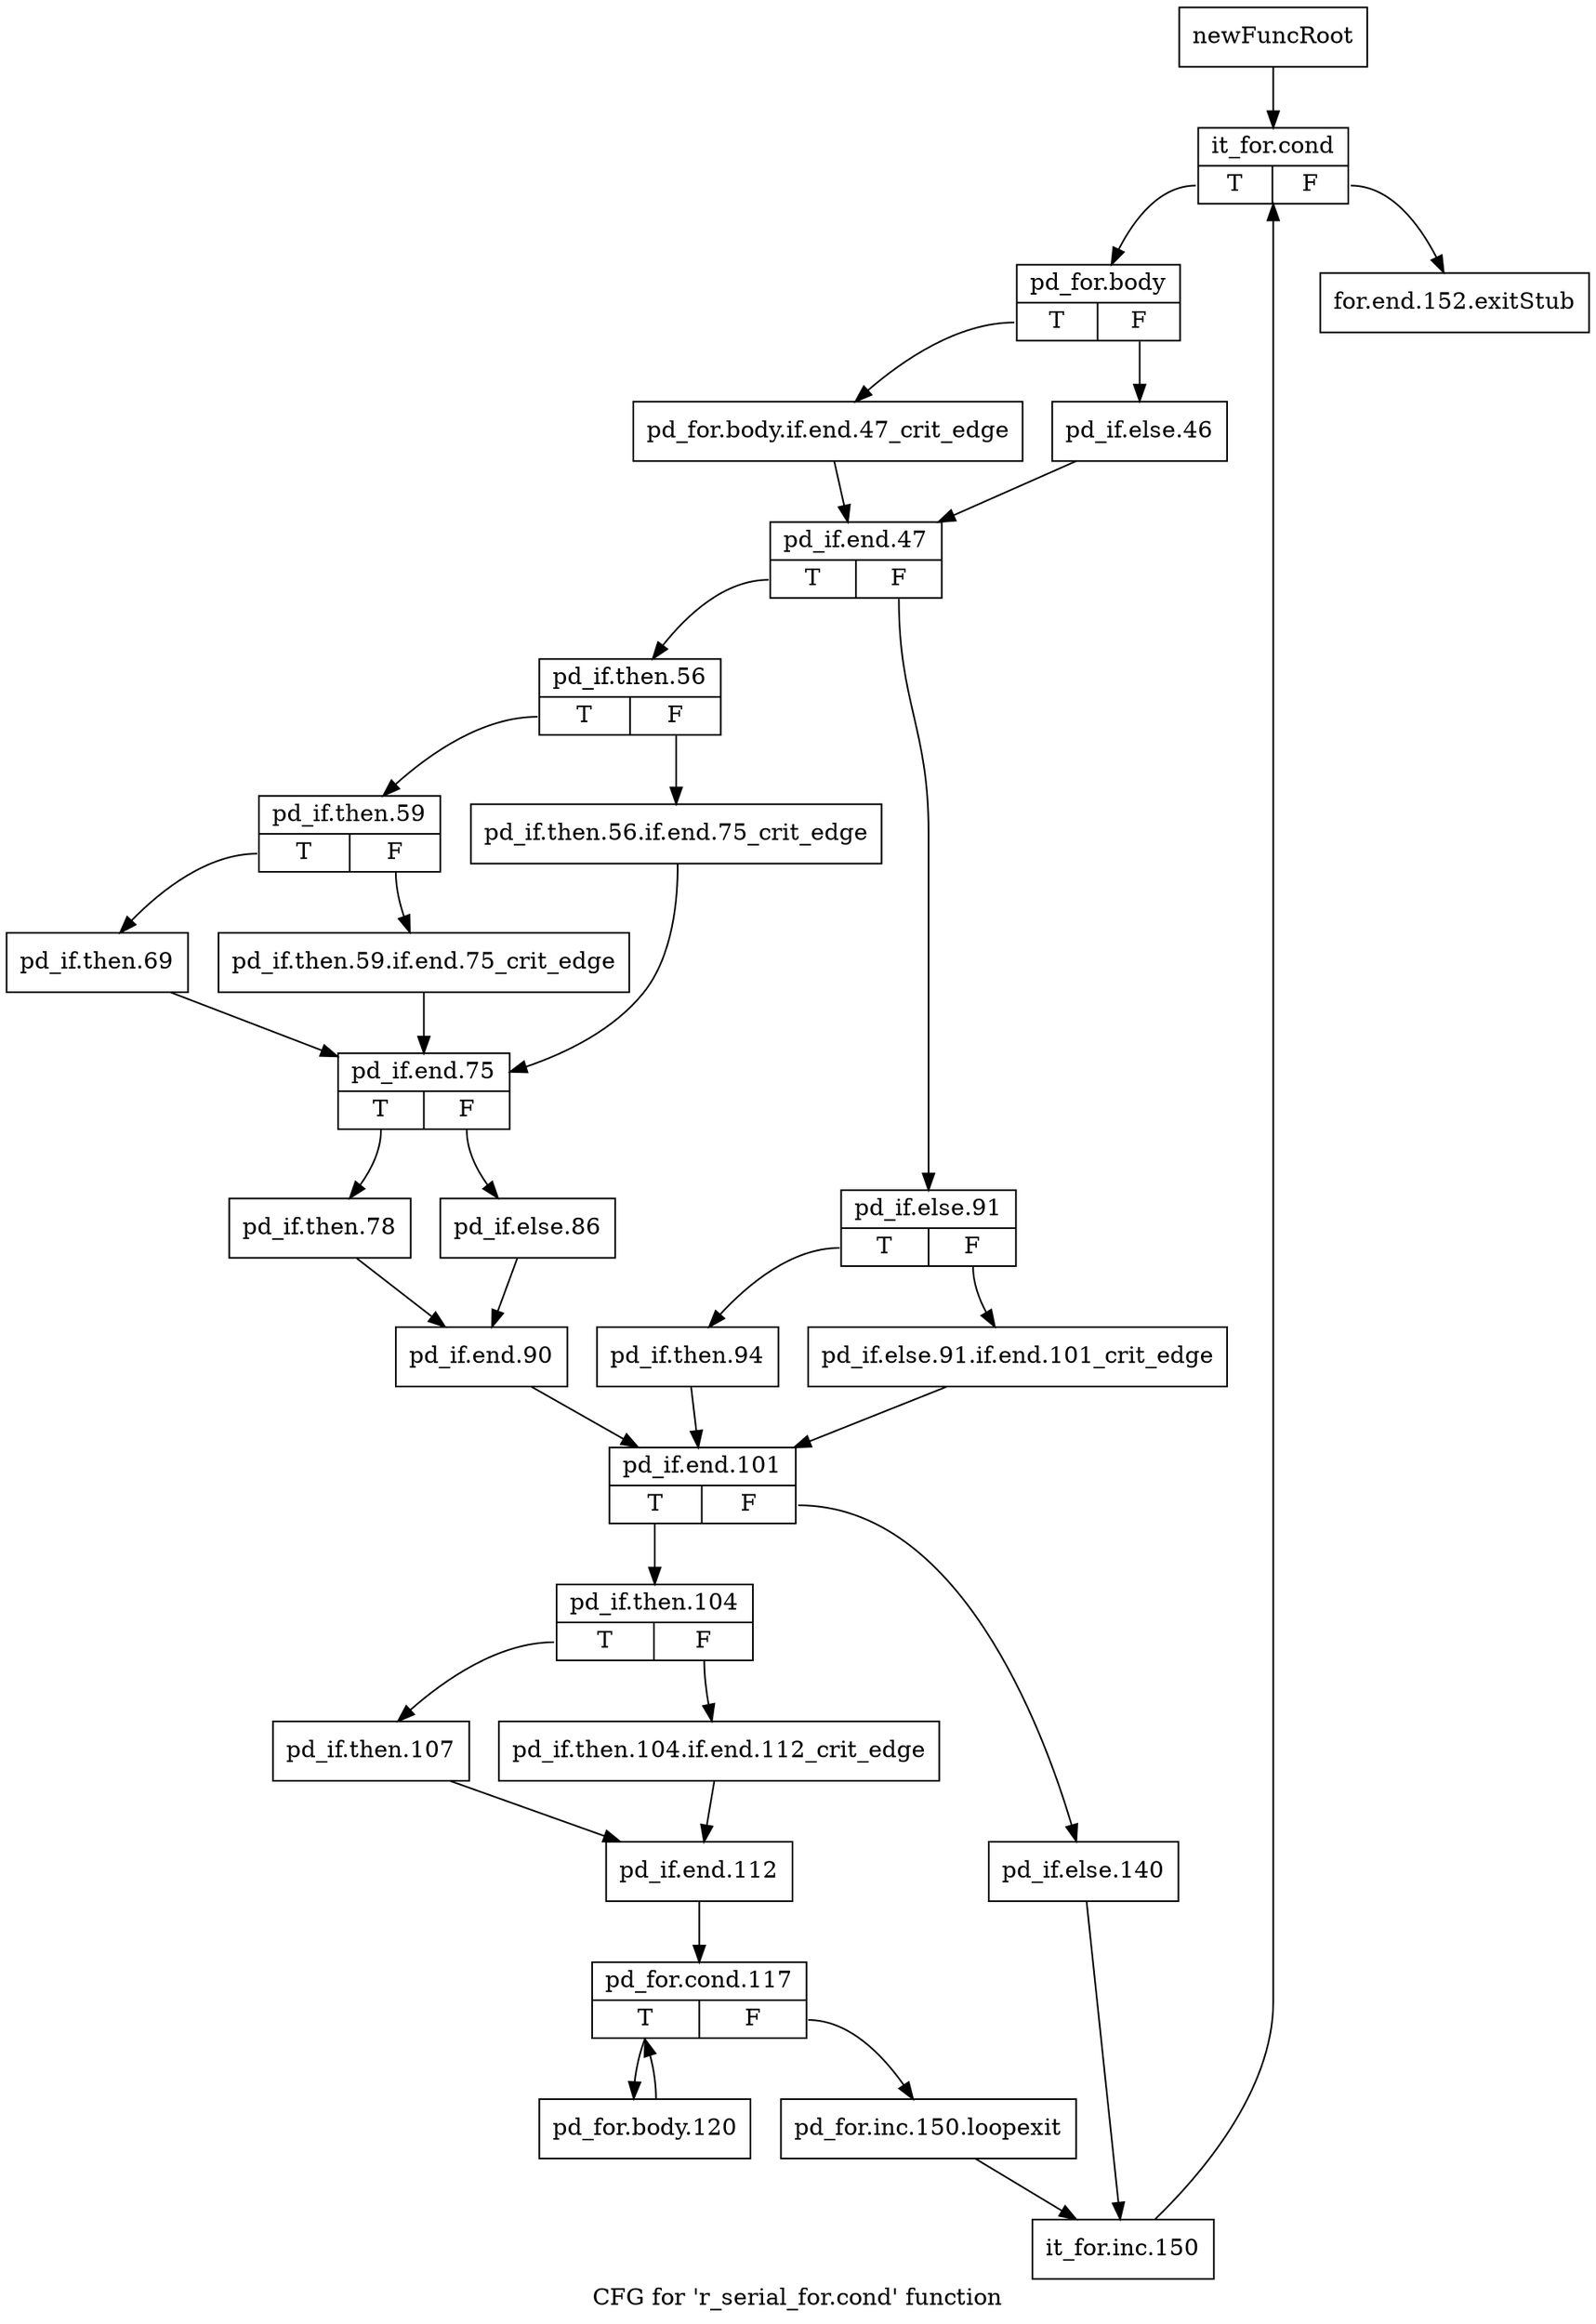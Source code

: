 digraph "CFG for 'r_serial_for.cond' function" {
	label="CFG for 'r_serial_for.cond' function";

	Node0x19addc0 [shape=record,label="{newFuncRoot}"];
	Node0x19addc0 -> Node0x19ade60;
	Node0x19ade10 [shape=record,label="{for.end.152.exitStub}"];
	Node0x19ade60 [shape=record,label="{it_for.cond|{<s0>T|<s1>F}}"];
	Node0x19ade60:s0 -> Node0x19adeb0;
	Node0x19ade60:s1 -> Node0x19ade10;
	Node0x19adeb0 [shape=record,label="{pd_for.body|{<s0>T|<s1>F}}"];
	Node0x19adeb0:s0 -> Node0x19adf50;
	Node0x19adeb0:s1 -> Node0x19adf00;
	Node0x19adf00 [shape=record,label="{pd_if.else.46}"];
	Node0x19adf00 -> Node0x19adfa0;
	Node0x19adf50 [shape=record,label="{pd_for.body.if.end.47_crit_edge}"];
	Node0x19adf50 -> Node0x19adfa0;
	Node0x19adfa0 [shape=record,label="{pd_if.end.47|{<s0>T|<s1>F}}"];
	Node0x19adfa0:s0 -> Node0x19ae0e0;
	Node0x19adfa0:s1 -> Node0x19adff0;
	Node0x19adff0 [shape=record,label="{pd_if.else.91|{<s0>T|<s1>F}}"];
	Node0x19adff0:s0 -> Node0x19ae090;
	Node0x19adff0:s1 -> Node0x19ae040;
	Node0x19ae040 [shape=record,label="{pd_if.else.91.if.end.101_crit_edge}"];
	Node0x19ae040 -> Node0x19ae3b0;
	Node0x19ae090 [shape=record,label="{pd_if.then.94}"];
	Node0x19ae090 -> Node0x19ae3b0;
	Node0x19ae0e0 [shape=record,label="{pd_if.then.56|{<s0>T|<s1>F}}"];
	Node0x19ae0e0:s0 -> Node0x19ae180;
	Node0x19ae0e0:s1 -> Node0x19ae130;
	Node0x19ae130 [shape=record,label="{pd_if.then.56.if.end.75_crit_edge}"];
	Node0x19ae130 -> Node0x19ae270;
	Node0x19ae180 [shape=record,label="{pd_if.then.59|{<s0>T|<s1>F}}"];
	Node0x19ae180:s0 -> Node0x19ae220;
	Node0x19ae180:s1 -> Node0x19ae1d0;
	Node0x19ae1d0 [shape=record,label="{pd_if.then.59.if.end.75_crit_edge}"];
	Node0x19ae1d0 -> Node0x19ae270;
	Node0x19ae220 [shape=record,label="{pd_if.then.69}"];
	Node0x19ae220 -> Node0x19ae270;
	Node0x19ae270 [shape=record,label="{pd_if.end.75|{<s0>T|<s1>F}}"];
	Node0x19ae270:s0 -> Node0x19ae310;
	Node0x19ae270:s1 -> Node0x19ae2c0;
	Node0x19ae2c0 [shape=record,label="{pd_if.else.86}"];
	Node0x19ae2c0 -> Node0x19ae360;
	Node0x19ae310 [shape=record,label="{pd_if.then.78}"];
	Node0x19ae310 -> Node0x19ae360;
	Node0x19ae360 [shape=record,label="{pd_if.end.90}"];
	Node0x19ae360 -> Node0x19ae3b0;
	Node0x19ae3b0 [shape=record,label="{pd_if.end.101|{<s0>T|<s1>F}}"];
	Node0x19ae3b0:s0 -> Node0x19ae450;
	Node0x19ae3b0:s1 -> Node0x19ae400;
	Node0x19ae400 [shape=record,label="{pd_if.else.140}"];
	Node0x19ae400 -> Node0x19ae630;
	Node0x19ae450 [shape=record,label="{pd_if.then.104|{<s0>T|<s1>F}}"];
	Node0x19ae450:s0 -> Node0x19ae4f0;
	Node0x19ae450:s1 -> Node0x19ae4a0;
	Node0x19ae4a0 [shape=record,label="{pd_if.then.104.if.end.112_crit_edge}"];
	Node0x19ae4a0 -> Node0x19ae540;
	Node0x19ae4f0 [shape=record,label="{pd_if.then.107}"];
	Node0x19ae4f0 -> Node0x19ae540;
	Node0x19ae540 [shape=record,label="{pd_if.end.112}"];
	Node0x19ae540 -> Node0x19ae590;
	Node0x19ae590 [shape=record,label="{pd_for.cond.117|{<s0>T|<s1>F}}"];
	Node0x19ae590:s0 -> Node0x19ae680;
	Node0x19ae590:s1 -> Node0x19ae5e0;
	Node0x19ae5e0 [shape=record,label="{pd_for.inc.150.loopexit}"];
	Node0x19ae5e0 -> Node0x19ae630;
	Node0x19ae630 [shape=record,label="{it_for.inc.150}"];
	Node0x19ae630 -> Node0x19ade60;
	Node0x19ae680 [shape=record,label="{pd_for.body.120}"];
	Node0x19ae680 -> Node0x19ae590;
}
